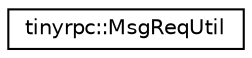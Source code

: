 digraph "类继承关系图"
{
 // LATEX_PDF_SIZE
  edge [fontname="Helvetica",fontsize="10",labelfontname="Helvetica",labelfontsize="10"];
  node [fontname="Helvetica",fontsize="10",shape=record];
  rankdir="LR";
  Node0 [label="tinyrpc::MsgReqUtil",height=0.2,width=0.4,color="black", fillcolor="white", style="filled",URL="$classtinyrpc_1_1MsgReqUtil.html",tooltip=" "];
}
